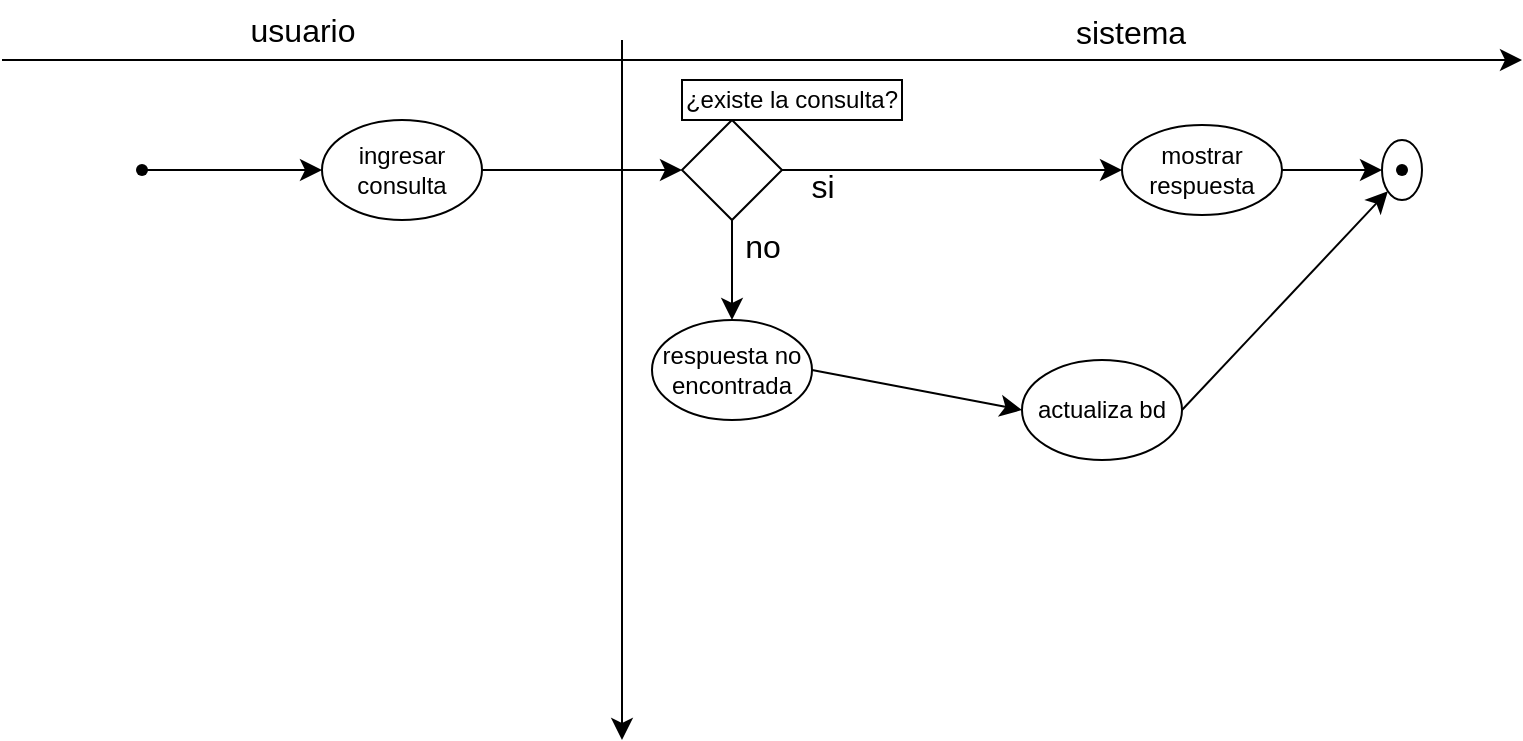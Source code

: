 <mxfile version="28.2.4">
  <diagram name="Page-1" id="3eC4lDgg6SQI9rJtH5-z">
    <mxGraphModel dx="988" dy="525" grid="1" gridSize="10" guides="1" tooltips="1" connect="1" arrows="1" fold="1" page="1" pageScale="1" pageWidth="827" pageHeight="1169" math="0" shadow="0">
      <root>
        <mxCell id="0" />
        <mxCell id="1" parent="0" />
        <mxCell id="Xb87h0mNWRWjR_V5cC_8-1" value="" style="edgeStyle=none;orthogonalLoop=1;jettySize=auto;html=1;rounded=0;fontSize=12;startSize=8;endSize=8;curved=1;" edge="1" parent="1">
          <mxGeometry width="140" relative="1" as="geometry">
            <mxPoint x="670" y="530" as="sourcePoint" />
            <mxPoint x="1430" y="530" as="targetPoint" />
            <Array as="points" />
          </mxGeometry>
        </mxCell>
        <mxCell id="Xb87h0mNWRWjR_V5cC_8-2" style="edgeStyle=none;curved=1;rounded=0;orthogonalLoop=1;jettySize=auto;html=1;exitX=1;exitY=0.5;exitDx=0;exitDy=0;entryX=0;entryY=0.5;entryDx=0;entryDy=0;fontSize=12;startSize=8;endSize=8;" edge="1" parent="1" source="Xb87h0mNWRWjR_V5cC_8-3" target="Xb87h0mNWRWjR_V5cC_8-6">
          <mxGeometry relative="1" as="geometry" />
        </mxCell>
        <mxCell id="Xb87h0mNWRWjR_V5cC_8-3" value="ingresar consulta" style="ellipse;whiteSpace=wrap;html=1;" vertex="1" parent="1">
          <mxGeometry x="830" y="560" width="80" height="50" as="geometry" />
        </mxCell>
        <mxCell id="Xb87h0mNWRWjR_V5cC_8-4" style="edgeStyle=none;curved=1;rounded=0;orthogonalLoop=1;jettySize=auto;html=1;exitX=1;exitY=0.5;exitDx=0;exitDy=0;entryX=0;entryY=0.5;entryDx=0;entryDy=0;fontSize=12;startSize=8;endSize=8;" edge="1" parent="1" source="Xb87h0mNWRWjR_V5cC_8-6" target="Xb87h0mNWRWjR_V5cC_8-11">
          <mxGeometry relative="1" as="geometry">
            <mxPoint x="1110" y="582.5" as="targetPoint" />
          </mxGeometry>
        </mxCell>
        <mxCell id="Xb87h0mNWRWjR_V5cC_8-5" style="edgeStyle=none;curved=1;rounded=0;orthogonalLoop=1;jettySize=auto;html=1;exitX=0.5;exitY=1;exitDx=0;exitDy=0;entryX=0.5;entryY=0;entryDx=0;entryDy=0;fontSize=12;startSize=8;endSize=8;" edge="1" parent="1" source="Xb87h0mNWRWjR_V5cC_8-6" target="Xb87h0mNWRWjR_V5cC_8-9">
          <mxGeometry relative="1" as="geometry" />
        </mxCell>
        <mxCell id="Xb87h0mNWRWjR_V5cC_8-6" value="" style="rhombus;whiteSpace=wrap;html=1;" vertex="1" parent="1">
          <mxGeometry x="1010" y="560" width="50" height="50" as="geometry" />
        </mxCell>
        <mxCell id="Xb87h0mNWRWjR_V5cC_8-7" value="¿existe la consulta?" style="rounded=0;whiteSpace=wrap;html=1;" vertex="1" parent="1">
          <mxGeometry x="1010" y="540" width="110" height="20" as="geometry" />
        </mxCell>
        <mxCell id="Xb87h0mNWRWjR_V5cC_8-8" value="si" style="text;html=1;align=center;verticalAlign=middle;resizable=0;points=[];autosize=1;strokeColor=none;fillColor=none;fontSize=16;" vertex="1" parent="1">
          <mxGeometry x="1060" y="577.5" width="40" height="30" as="geometry" />
        </mxCell>
        <mxCell id="Xb87h0mNWRWjR_V5cC_8-9" value="respuesta no encontrada" style="ellipse;whiteSpace=wrap;html=1;" vertex="1" parent="1">
          <mxGeometry x="995" y="660" width="80" height="50" as="geometry" />
        </mxCell>
        <mxCell id="Xb87h0mNWRWjR_V5cC_8-10" style="edgeStyle=none;curved=1;rounded=0;orthogonalLoop=1;jettySize=auto;html=1;exitX=1;exitY=0.5;exitDx=0;exitDy=0;fontSize=12;startSize=8;endSize=8;entryX=0;entryY=0.5;entryDx=0;entryDy=0;" edge="1" parent="1" source="Xb87h0mNWRWjR_V5cC_8-11" target="Xb87h0mNWRWjR_V5cC_8-13">
          <mxGeometry relative="1" as="geometry">
            <mxPoint x="1290" y="585" as="targetPoint" />
          </mxGeometry>
        </mxCell>
        <mxCell id="Xb87h0mNWRWjR_V5cC_8-11" value="mostrar respuesta" style="ellipse;whiteSpace=wrap;html=1;" vertex="1" parent="1">
          <mxGeometry x="1230" y="562.5" width="80" height="45" as="geometry" />
        </mxCell>
        <mxCell id="Xb87h0mNWRWjR_V5cC_8-12" value="no" style="text;html=1;align=center;verticalAlign=middle;resizable=0;points=[];autosize=1;strokeColor=none;fillColor=none;fontSize=16;" vertex="1" parent="1">
          <mxGeometry x="1030" y="607.5" width="40" height="30" as="geometry" />
        </mxCell>
        <mxCell id="Xb87h0mNWRWjR_V5cC_8-13" value="" style="ellipse;whiteSpace=wrap;html=1;" vertex="1" parent="1">
          <mxGeometry x="1360" y="570" width="20" height="30" as="geometry" />
        </mxCell>
        <mxCell id="Xb87h0mNWRWjR_V5cC_8-14" value="" style="shape=waypoint;sketch=0;size=6;pointerEvents=1;points=[];fillColor=none;resizable=0;rotatable=0;perimeter=centerPerimeter;snapToPoint=1;" vertex="1" parent="1">
          <mxGeometry x="1360" y="575" width="20" height="20" as="geometry" />
        </mxCell>
        <mxCell id="Xb87h0mNWRWjR_V5cC_8-15" value="usuario" style="text;html=1;align=center;verticalAlign=middle;resizable=0;points=[];autosize=1;strokeColor=none;fillColor=none;fontSize=16;" vertex="1" parent="1">
          <mxGeometry x="780" y="500" width="80" height="30" as="geometry" />
        </mxCell>
        <mxCell id="Xb87h0mNWRWjR_V5cC_8-16" value="sistema" style="text;html=1;align=center;verticalAlign=middle;resizable=0;points=[];autosize=1;strokeColor=none;fillColor=none;fontSize=16;" vertex="1" parent="1">
          <mxGeometry x="1194" y="501" width="80" height="30" as="geometry" />
        </mxCell>
        <mxCell id="Xb87h0mNWRWjR_V5cC_8-17" value="" style="edgeStyle=none;orthogonalLoop=1;jettySize=auto;html=1;rounded=0;fontSize=12;startSize=8;endSize=8;curved=1;" edge="1" parent="1">
          <mxGeometry width="140" relative="1" as="geometry">
            <mxPoint x="980" y="520" as="sourcePoint" />
            <mxPoint x="980" y="870" as="targetPoint" />
            <Array as="points" />
          </mxGeometry>
        </mxCell>
        <mxCell id="Xb87h0mNWRWjR_V5cC_8-18" style="edgeStyle=none;curved=1;rounded=0;orthogonalLoop=1;jettySize=auto;html=1;exitX=1;exitY=0.5;exitDx=0;exitDy=0;entryX=0;entryY=1;entryDx=0;entryDy=0;fontSize=12;startSize=8;endSize=8;" edge="1" parent="1" source="Xb87h0mNWRWjR_V5cC_8-19" target="Xb87h0mNWRWjR_V5cC_8-13">
          <mxGeometry relative="1" as="geometry" />
        </mxCell>
        <mxCell id="Xb87h0mNWRWjR_V5cC_8-19" value="actualiza bd" style="ellipse;whiteSpace=wrap;html=1;" vertex="1" parent="1">
          <mxGeometry x="1180" y="680" width="80" height="50" as="geometry" />
        </mxCell>
        <mxCell id="Xb87h0mNWRWjR_V5cC_8-20" value="" style="edgeStyle=none;orthogonalLoop=1;jettySize=auto;html=1;rounded=0;fontSize=12;startSize=8;endSize=8;curved=1;entryX=0;entryY=0.5;entryDx=0;entryDy=0;exitX=1;exitY=0.5;exitDx=0;exitDy=0;" edge="1" parent="1" source="Xb87h0mNWRWjR_V5cC_8-9" target="Xb87h0mNWRWjR_V5cC_8-19">
          <mxGeometry width="140" relative="1" as="geometry">
            <mxPoint x="950" y="780" as="sourcePoint" />
            <mxPoint x="1090" y="780" as="targetPoint" />
            <Array as="points" />
          </mxGeometry>
        </mxCell>
        <mxCell id="Xb87h0mNWRWjR_V5cC_8-21" value="" style="edgeStyle=none;curved=1;rounded=0;orthogonalLoop=1;jettySize=auto;html=1;fontSize=12;startSize=8;endSize=8;exitX=0.8;exitY=0.15;exitDx=0;exitDy=0;exitPerimeter=0;" edge="1" parent="1" source="Xb87h0mNWRWjR_V5cC_8-22" target="Xb87h0mNWRWjR_V5cC_8-3">
          <mxGeometry relative="1" as="geometry">
            <mxPoint x="760" y="580" as="sourcePoint" />
          </mxGeometry>
        </mxCell>
        <mxCell id="Xb87h0mNWRWjR_V5cC_8-22" value="" style="shape=waypoint;sketch=0;size=6;pointerEvents=1;points=[];fillColor=none;resizable=0;rotatable=0;perimeter=centerPerimeter;snapToPoint=1;" vertex="1" parent="1">
          <mxGeometry x="730" y="575" width="20" height="20" as="geometry" />
        </mxCell>
      </root>
    </mxGraphModel>
  </diagram>
</mxfile>
